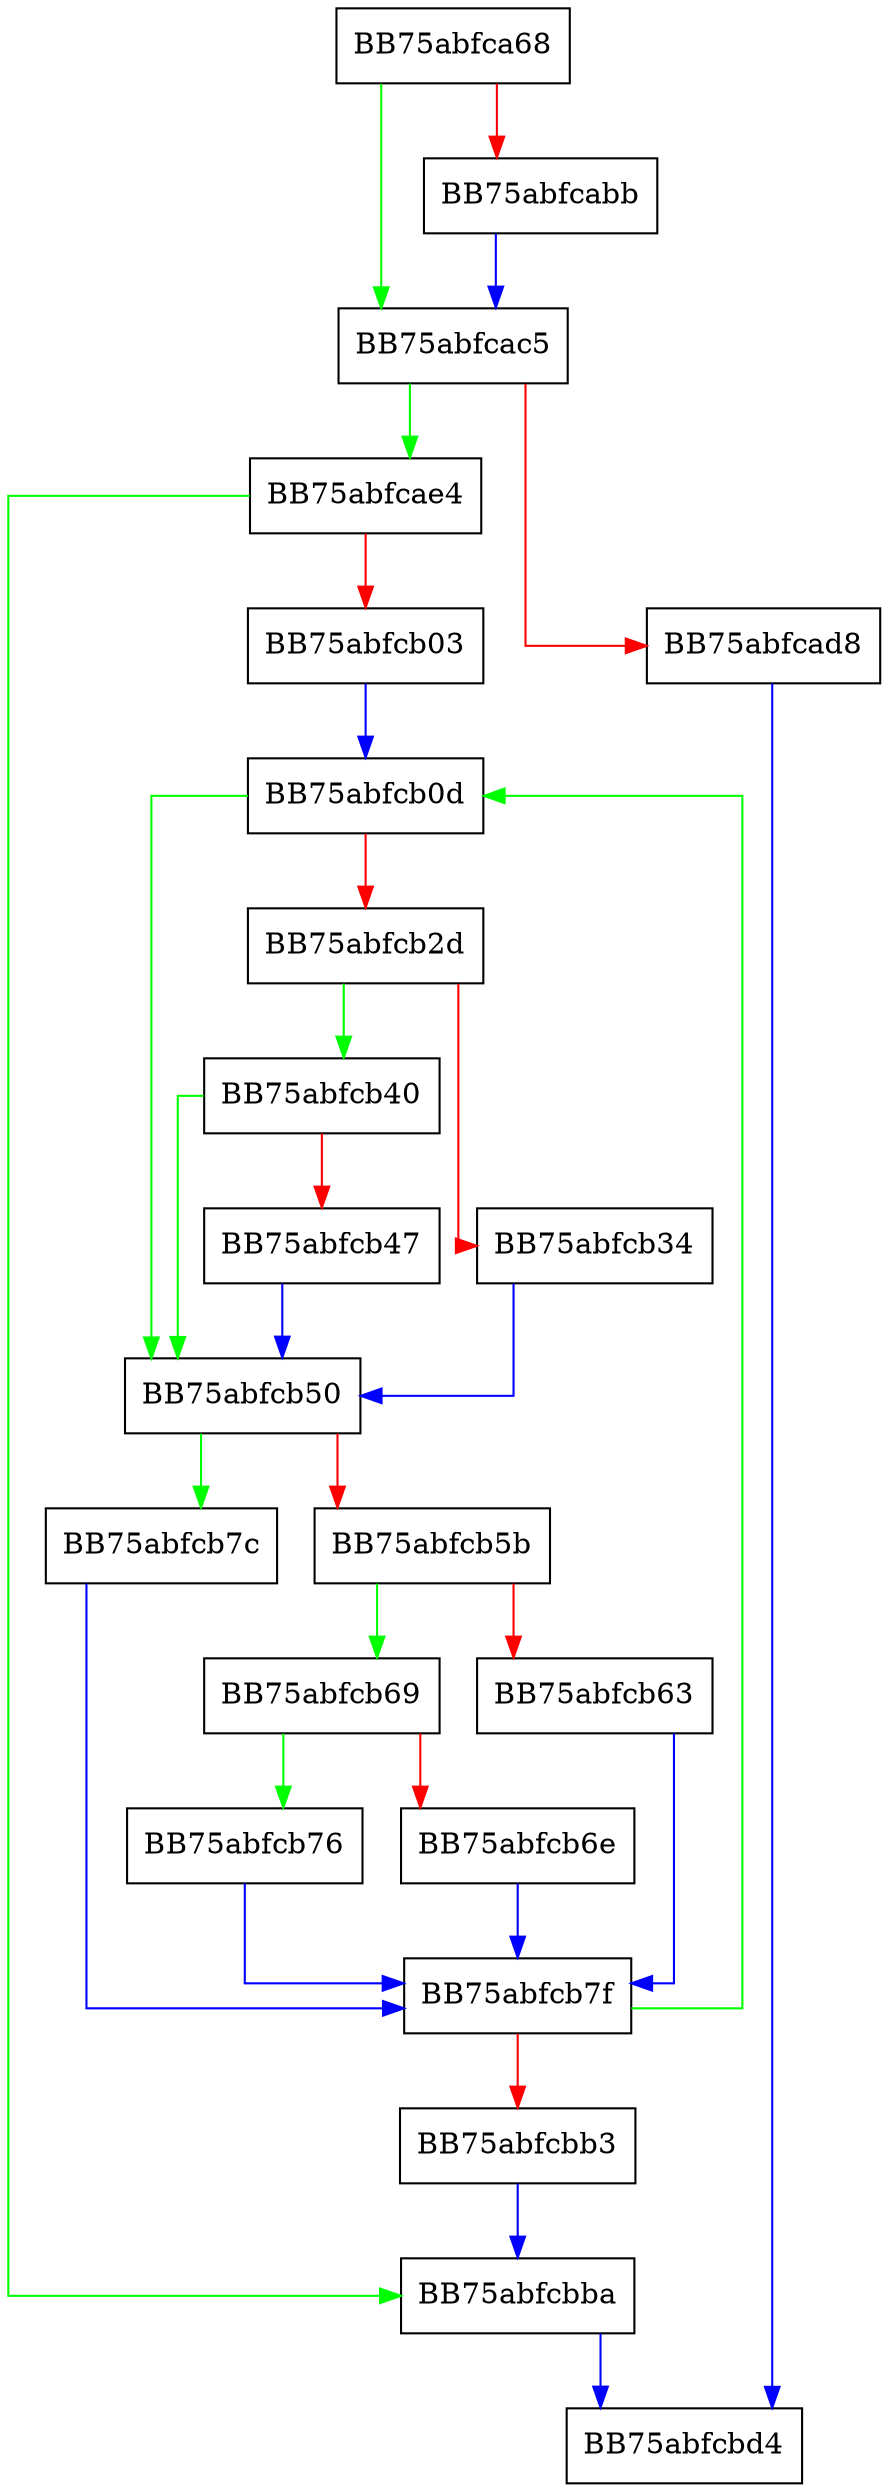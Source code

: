 digraph ZSTD_copyBlockSequences {
  node [shape="box"];
  graph [splines=ortho];
  BB75abfca68 -> BB75abfcac5 [color="green"];
  BB75abfca68 -> BB75abfcabb [color="red"];
  BB75abfcabb -> BB75abfcac5 [color="blue"];
  BB75abfcac5 -> BB75abfcae4 [color="green"];
  BB75abfcac5 -> BB75abfcad8 [color="red"];
  BB75abfcad8 -> BB75abfcbd4 [color="blue"];
  BB75abfcae4 -> BB75abfcbba [color="green"];
  BB75abfcae4 -> BB75abfcb03 [color="red"];
  BB75abfcb03 -> BB75abfcb0d [color="blue"];
  BB75abfcb0d -> BB75abfcb50 [color="green"];
  BB75abfcb0d -> BB75abfcb2d [color="red"];
  BB75abfcb2d -> BB75abfcb40 [color="green"];
  BB75abfcb2d -> BB75abfcb34 [color="red"];
  BB75abfcb34 -> BB75abfcb50 [color="blue"];
  BB75abfcb40 -> BB75abfcb50 [color="green"];
  BB75abfcb40 -> BB75abfcb47 [color="red"];
  BB75abfcb47 -> BB75abfcb50 [color="blue"];
  BB75abfcb50 -> BB75abfcb7c [color="green"];
  BB75abfcb50 -> BB75abfcb5b [color="red"];
  BB75abfcb5b -> BB75abfcb69 [color="green"];
  BB75abfcb5b -> BB75abfcb63 [color="red"];
  BB75abfcb63 -> BB75abfcb7f [color="blue"];
  BB75abfcb69 -> BB75abfcb76 [color="green"];
  BB75abfcb69 -> BB75abfcb6e [color="red"];
  BB75abfcb6e -> BB75abfcb7f [color="blue"];
  BB75abfcb76 -> BB75abfcb7f [color="blue"];
  BB75abfcb7c -> BB75abfcb7f [color="blue"];
  BB75abfcb7f -> BB75abfcb0d [color="green"];
  BB75abfcb7f -> BB75abfcbb3 [color="red"];
  BB75abfcbb3 -> BB75abfcbba [color="blue"];
  BB75abfcbba -> BB75abfcbd4 [color="blue"];
}